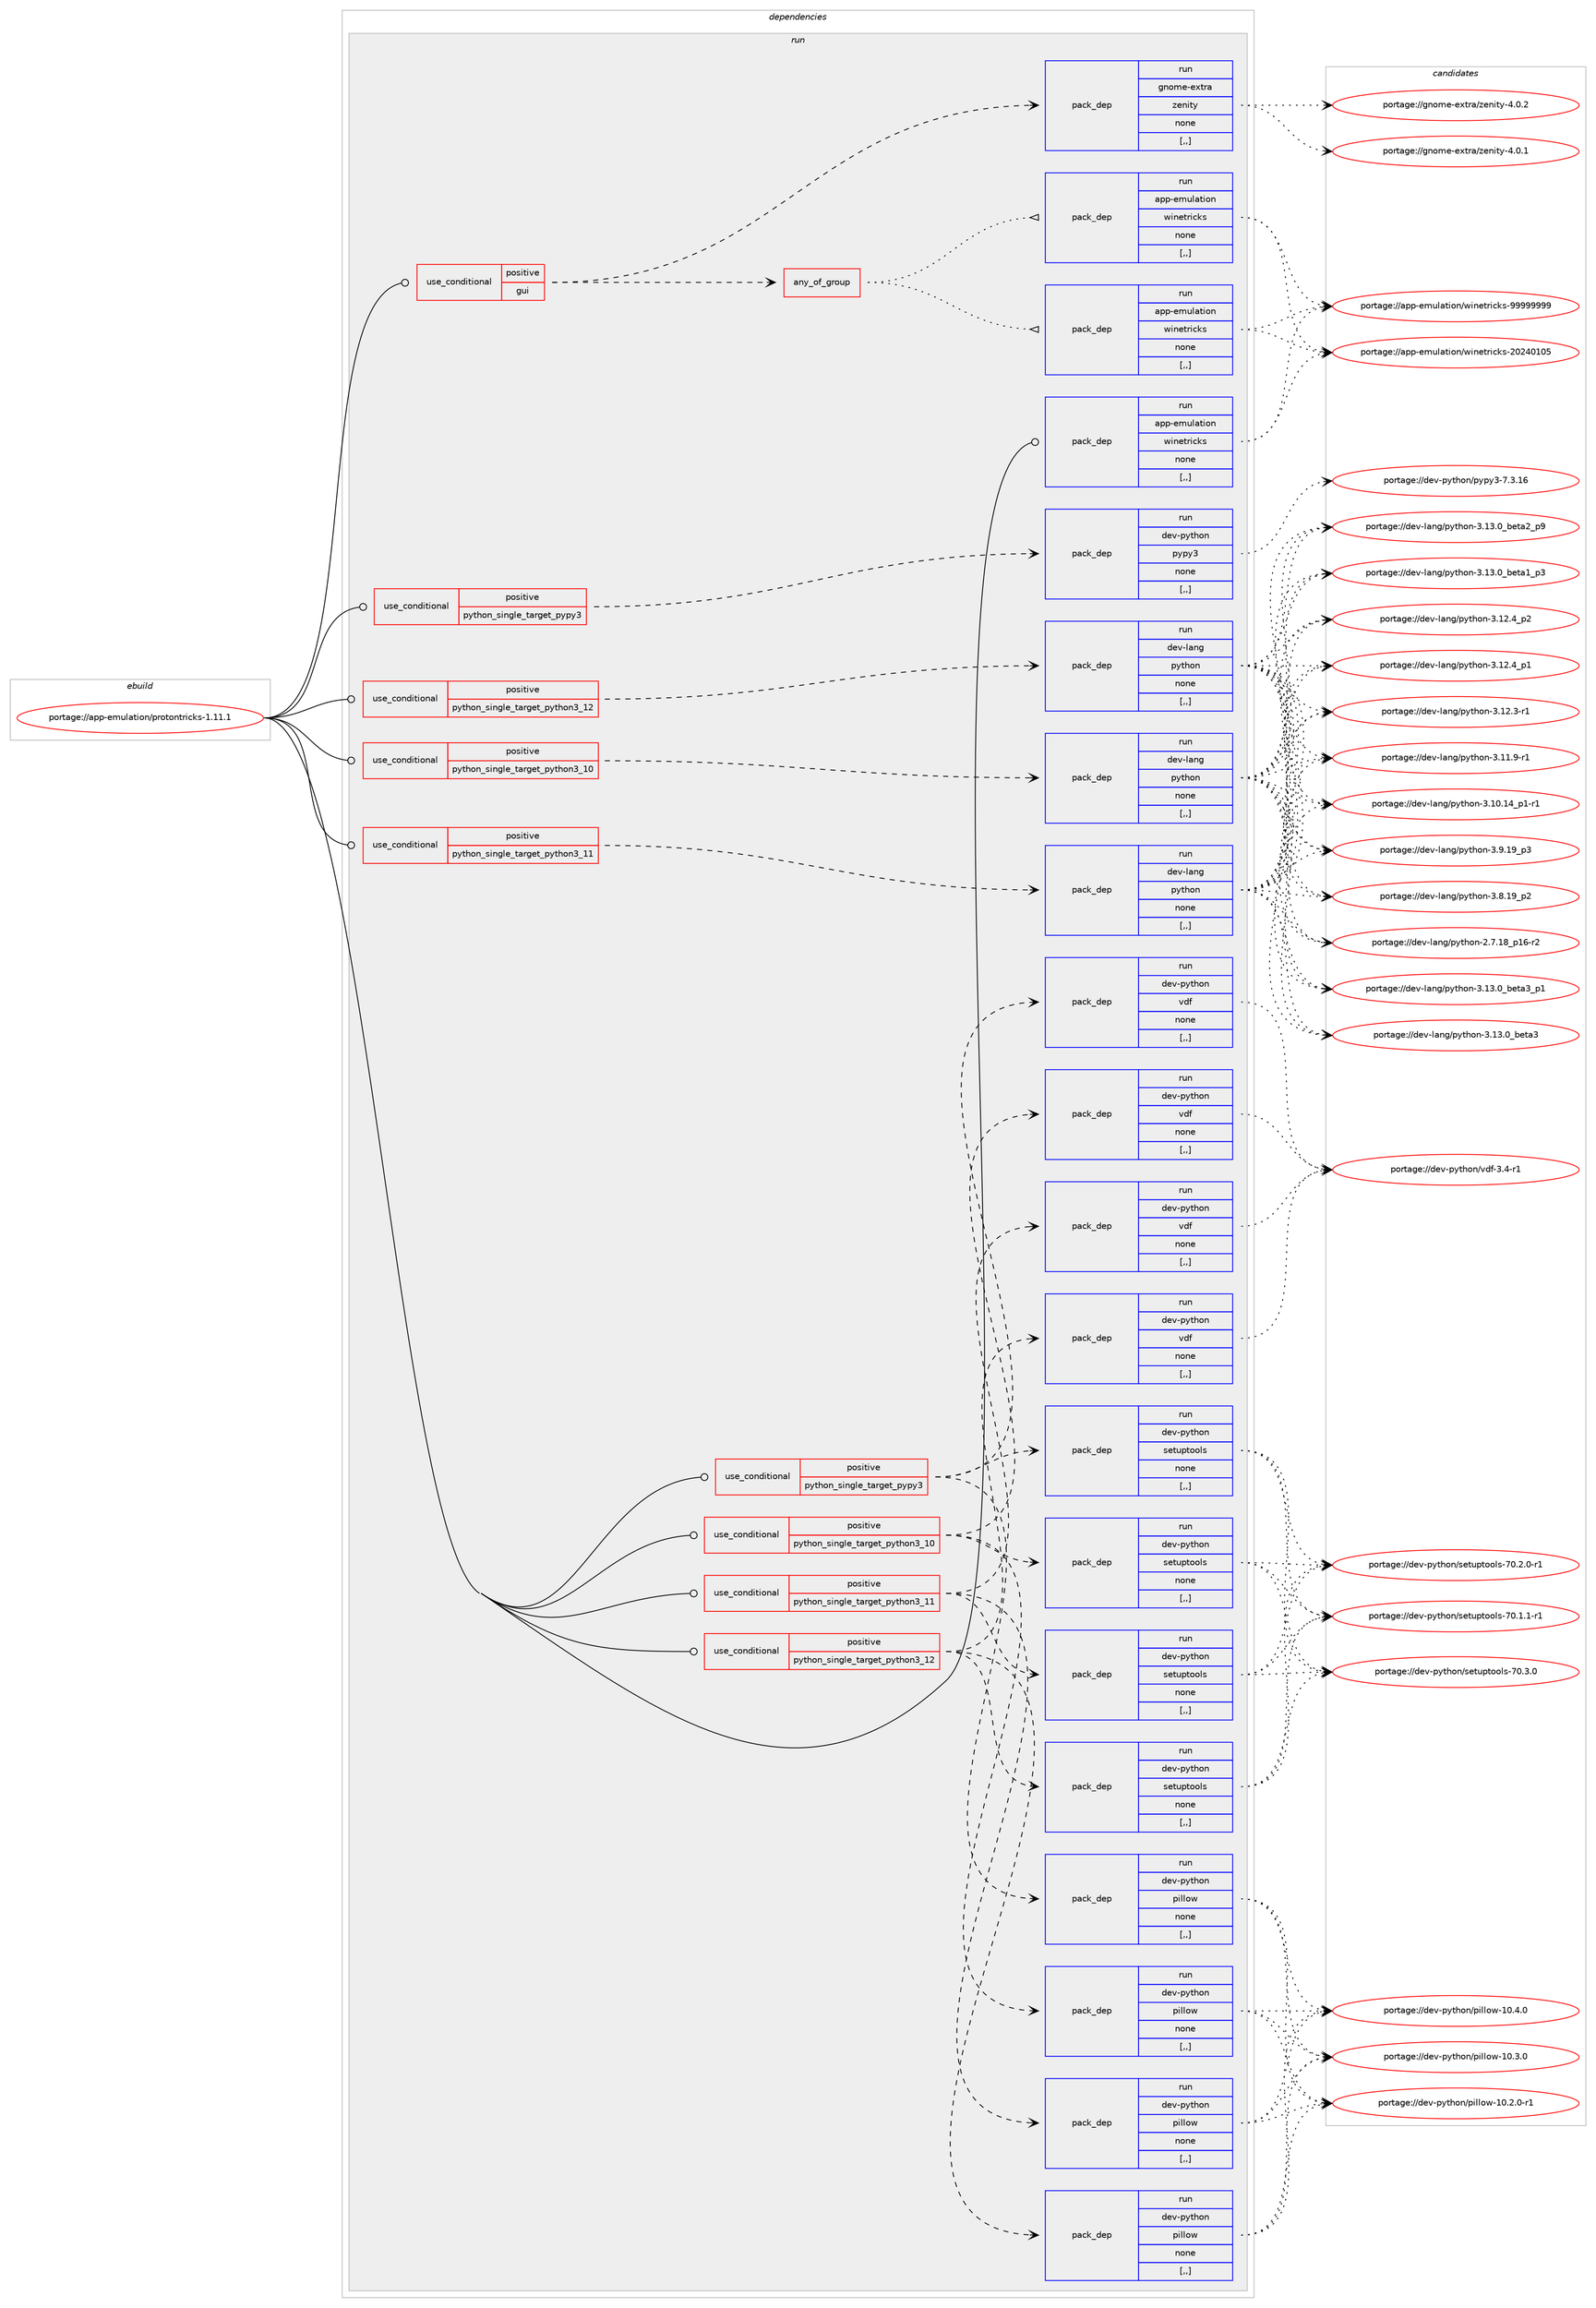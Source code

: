 digraph prolog {

# *************
# Graph options
# *************

newrank=true;
concentrate=true;
compound=true;
graph [rankdir=LR,fontname=Helvetica,fontsize=10,ranksep=1.5];#, ranksep=2.5, nodesep=0.2];
edge  [arrowhead=vee];
node  [fontname=Helvetica,fontsize=10];

# **********
# The ebuild
# **********

subgraph cluster_leftcol {
color=gray;
label=<<i>ebuild</i>>;
id [label="portage://app-emulation/protontricks-1.11.1", color=red, width=4, href="../app-emulation/protontricks-1.11.1.svg"];
}

# ****************
# The dependencies
# ****************

subgraph cluster_midcol {
color=gray;
label=<<i>dependencies</i>>;
subgraph cluster_compile {
fillcolor="#eeeeee";
style=filled;
label=<<i>compile</i>>;
}
subgraph cluster_compileandrun {
fillcolor="#eeeeee";
style=filled;
label=<<i>compile and run</i>>;
}
subgraph cluster_run {
fillcolor="#eeeeee";
style=filled;
label=<<i>run</i>>;
subgraph cond7117 {
dependency26711 [label=<<TABLE BORDER="0" CELLBORDER="1" CELLSPACING="0" CELLPADDING="4"><TR><TD ROWSPAN="3" CELLPADDING="10">use_conditional</TD></TR><TR><TD>positive</TD></TR><TR><TD>gui</TD></TR></TABLE>>, shape=none, color=red];
subgraph pack19392 {
dependency26712 [label=<<TABLE BORDER="0" CELLBORDER="1" CELLSPACING="0" CELLPADDING="4" WIDTH="220"><TR><TD ROWSPAN="6" CELLPADDING="30">pack_dep</TD></TR><TR><TD WIDTH="110">run</TD></TR><TR><TD>gnome-extra</TD></TR><TR><TD>zenity</TD></TR><TR><TD>none</TD></TR><TR><TD>[,,]</TD></TR></TABLE>>, shape=none, color=blue];
}
dependency26711:e -> dependency26712:w [weight=20,style="dashed",arrowhead="vee"];
subgraph any143 {
dependency26713 [label=<<TABLE BORDER="0" CELLBORDER="1" CELLSPACING="0" CELLPADDING="4"><TR><TD CELLPADDING="10">any_of_group</TD></TR></TABLE>>, shape=none, color=red];subgraph pack19393 {
dependency26714 [label=<<TABLE BORDER="0" CELLBORDER="1" CELLSPACING="0" CELLPADDING="4" WIDTH="220"><TR><TD ROWSPAN="6" CELLPADDING="30">pack_dep</TD></TR><TR><TD WIDTH="110">run</TD></TR><TR><TD>app-emulation</TD></TR><TR><TD>winetricks</TD></TR><TR><TD>none</TD></TR><TR><TD>[,,]</TD></TR></TABLE>>, shape=none, color=blue];
}
dependency26713:e -> dependency26714:w [weight=20,style="dotted",arrowhead="oinv"];
subgraph pack19394 {
dependency26715 [label=<<TABLE BORDER="0" CELLBORDER="1" CELLSPACING="0" CELLPADDING="4" WIDTH="220"><TR><TD ROWSPAN="6" CELLPADDING="30">pack_dep</TD></TR><TR><TD WIDTH="110">run</TD></TR><TR><TD>app-emulation</TD></TR><TR><TD>winetricks</TD></TR><TR><TD>none</TD></TR><TR><TD>[,,]</TD></TR></TABLE>>, shape=none, color=blue];
}
dependency26713:e -> dependency26715:w [weight=20,style="dotted",arrowhead="oinv"];
}
dependency26711:e -> dependency26713:w [weight=20,style="dashed",arrowhead="vee"];
}
id:e -> dependency26711:w [weight=20,style="solid",arrowhead="odot"];
subgraph cond7118 {
dependency26716 [label=<<TABLE BORDER="0" CELLBORDER="1" CELLSPACING="0" CELLPADDING="4"><TR><TD ROWSPAN="3" CELLPADDING="10">use_conditional</TD></TR><TR><TD>positive</TD></TR><TR><TD>python_single_target_pypy3</TD></TR></TABLE>>, shape=none, color=red];
subgraph pack19395 {
dependency26717 [label=<<TABLE BORDER="0" CELLBORDER="1" CELLSPACING="0" CELLPADDING="4" WIDTH="220"><TR><TD ROWSPAN="6" CELLPADDING="30">pack_dep</TD></TR><TR><TD WIDTH="110">run</TD></TR><TR><TD>dev-python</TD></TR><TR><TD>pillow</TD></TR><TR><TD>none</TD></TR><TR><TD>[,,]</TD></TR></TABLE>>, shape=none, color=blue];
}
dependency26716:e -> dependency26717:w [weight=20,style="dashed",arrowhead="vee"];
subgraph pack19396 {
dependency26718 [label=<<TABLE BORDER="0" CELLBORDER="1" CELLSPACING="0" CELLPADDING="4" WIDTH="220"><TR><TD ROWSPAN="6" CELLPADDING="30">pack_dep</TD></TR><TR><TD WIDTH="110">run</TD></TR><TR><TD>dev-python</TD></TR><TR><TD>setuptools</TD></TR><TR><TD>none</TD></TR><TR><TD>[,,]</TD></TR></TABLE>>, shape=none, color=blue];
}
dependency26716:e -> dependency26718:w [weight=20,style="dashed",arrowhead="vee"];
subgraph pack19397 {
dependency26719 [label=<<TABLE BORDER="0" CELLBORDER="1" CELLSPACING="0" CELLPADDING="4" WIDTH="220"><TR><TD ROWSPAN="6" CELLPADDING="30">pack_dep</TD></TR><TR><TD WIDTH="110">run</TD></TR><TR><TD>dev-python</TD></TR><TR><TD>vdf</TD></TR><TR><TD>none</TD></TR><TR><TD>[,,]</TD></TR></TABLE>>, shape=none, color=blue];
}
dependency26716:e -> dependency26719:w [weight=20,style="dashed",arrowhead="vee"];
}
id:e -> dependency26716:w [weight=20,style="solid",arrowhead="odot"];
subgraph cond7119 {
dependency26720 [label=<<TABLE BORDER="0" CELLBORDER="1" CELLSPACING="0" CELLPADDING="4"><TR><TD ROWSPAN="3" CELLPADDING="10">use_conditional</TD></TR><TR><TD>positive</TD></TR><TR><TD>python_single_target_pypy3</TD></TR></TABLE>>, shape=none, color=red];
subgraph pack19398 {
dependency26721 [label=<<TABLE BORDER="0" CELLBORDER="1" CELLSPACING="0" CELLPADDING="4" WIDTH="220"><TR><TD ROWSPAN="6" CELLPADDING="30">pack_dep</TD></TR><TR><TD WIDTH="110">run</TD></TR><TR><TD>dev-python</TD></TR><TR><TD>pypy3</TD></TR><TR><TD>none</TD></TR><TR><TD>[,,]</TD></TR></TABLE>>, shape=none, color=blue];
}
dependency26720:e -> dependency26721:w [weight=20,style="dashed",arrowhead="vee"];
}
id:e -> dependency26720:w [weight=20,style="solid",arrowhead="odot"];
subgraph cond7120 {
dependency26722 [label=<<TABLE BORDER="0" CELLBORDER="1" CELLSPACING="0" CELLPADDING="4"><TR><TD ROWSPAN="3" CELLPADDING="10">use_conditional</TD></TR><TR><TD>positive</TD></TR><TR><TD>python_single_target_python3_10</TD></TR></TABLE>>, shape=none, color=red];
subgraph pack19399 {
dependency26723 [label=<<TABLE BORDER="0" CELLBORDER="1" CELLSPACING="0" CELLPADDING="4" WIDTH="220"><TR><TD ROWSPAN="6" CELLPADDING="30">pack_dep</TD></TR><TR><TD WIDTH="110">run</TD></TR><TR><TD>dev-lang</TD></TR><TR><TD>python</TD></TR><TR><TD>none</TD></TR><TR><TD>[,,]</TD></TR></TABLE>>, shape=none, color=blue];
}
dependency26722:e -> dependency26723:w [weight=20,style="dashed",arrowhead="vee"];
}
id:e -> dependency26722:w [weight=20,style="solid",arrowhead="odot"];
subgraph cond7121 {
dependency26724 [label=<<TABLE BORDER="0" CELLBORDER="1" CELLSPACING="0" CELLPADDING="4"><TR><TD ROWSPAN="3" CELLPADDING="10">use_conditional</TD></TR><TR><TD>positive</TD></TR><TR><TD>python_single_target_python3_10</TD></TR></TABLE>>, shape=none, color=red];
subgraph pack19400 {
dependency26725 [label=<<TABLE BORDER="0" CELLBORDER="1" CELLSPACING="0" CELLPADDING="4" WIDTH="220"><TR><TD ROWSPAN="6" CELLPADDING="30">pack_dep</TD></TR><TR><TD WIDTH="110">run</TD></TR><TR><TD>dev-python</TD></TR><TR><TD>pillow</TD></TR><TR><TD>none</TD></TR><TR><TD>[,,]</TD></TR></TABLE>>, shape=none, color=blue];
}
dependency26724:e -> dependency26725:w [weight=20,style="dashed",arrowhead="vee"];
subgraph pack19401 {
dependency26726 [label=<<TABLE BORDER="0" CELLBORDER="1" CELLSPACING="0" CELLPADDING="4" WIDTH="220"><TR><TD ROWSPAN="6" CELLPADDING="30">pack_dep</TD></TR><TR><TD WIDTH="110">run</TD></TR><TR><TD>dev-python</TD></TR><TR><TD>setuptools</TD></TR><TR><TD>none</TD></TR><TR><TD>[,,]</TD></TR></TABLE>>, shape=none, color=blue];
}
dependency26724:e -> dependency26726:w [weight=20,style="dashed",arrowhead="vee"];
subgraph pack19402 {
dependency26727 [label=<<TABLE BORDER="0" CELLBORDER="1" CELLSPACING="0" CELLPADDING="4" WIDTH="220"><TR><TD ROWSPAN="6" CELLPADDING="30">pack_dep</TD></TR><TR><TD WIDTH="110">run</TD></TR><TR><TD>dev-python</TD></TR><TR><TD>vdf</TD></TR><TR><TD>none</TD></TR><TR><TD>[,,]</TD></TR></TABLE>>, shape=none, color=blue];
}
dependency26724:e -> dependency26727:w [weight=20,style="dashed",arrowhead="vee"];
}
id:e -> dependency26724:w [weight=20,style="solid",arrowhead="odot"];
subgraph cond7122 {
dependency26728 [label=<<TABLE BORDER="0" CELLBORDER="1" CELLSPACING="0" CELLPADDING="4"><TR><TD ROWSPAN="3" CELLPADDING="10">use_conditional</TD></TR><TR><TD>positive</TD></TR><TR><TD>python_single_target_python3_11</TD></TR></TABLE>>, shape=none, color=red];
subgraph pack19403 {
dependency26729 [label=<<TABLE BORDER="0" CELLBORDER="1" CELLSPACING="0" CELLPADDING="4" WIDTH="220"><TR><TD ROWSPAN="6" CELLPADDING="30">pack_dep</TD></TR><TR><TD WIDTH="110">run</TD></TR><TR><TD>dev-lang</TD></TR><TR><TD>python</TD></TR><TR><TD>none</TD></TR><TR><TD>[,,]</TD></TR></TABLE>>, shape=none, color=blue];
}
dependency26728:e -> dependency26729:w [weight=20,style="dashed",arrowhead="vee"];
}
id:e -> dependency26728:w [weight=20,style="solid",arrowhead="odot"];
subgraph cond7123 {
dependency26730 [label=<<TABLE BORDER="0" CELLBORDER="1" CELLSPACING="0" CELLPADDING="4"><TR><TD ROWSPAN="3" CELLPADDING="10">use_conditional</TD></TR><TR><TD>positive</TD></TR><TR><TD>python_single_target_python3_11</TD></TR></TABLE>>, shape=none, color=red];
subgraph pack19404 {
dependency26731 [label=<<TABLE BORDER="0" CELLBORDER="1" CELLSPACING="0" CELLPADDING="4" WIDTH="220"><TR><TD ROWSPAN="6" CELLPADDING="30">pack_dep</TD></TR><TR><TD WIDTH="110">run</TD></TR><TR><TD>dev-python</TD></TR><TR><TD>pillow</TD></TR><TR><TD>none</TD></TR><TR><TD>[,,]</TD></TR></TABLE>>, shape=none, color=blue];
}
dependency26730:e -> dependency26731:w [weight=20,style="dashed",arrowhead="vee"];
subgraph pack19405 {
dependency26732 [label=<<TABLE BORDER="0" CELLBORDER="1" CELLSPACING="0" CELLPADDING="4" WIDTH="220"><TR><TD ROWSPAN="6" CELLPADDING="30">pack_dep</TD></TR><TR><TD WIDTH="110">run</TD></TR><TR><TD>dev-python</TD></TR><TR><TD>setuptools</TD></TR><TR><TD>none</TD></TR><TR><TD>[,,]</TD></TR></TABLE>>, shape=none, color=blue];
}
dependency26730:e -> dependency26732:w [weight=20,style="dashed",arrowhead="vee"];
subgraph pack19406 {
dependency26733 [label=<<TABLE BORDER="0" CELLBORDER="1" CELLSPACING="0" CELLPADDING="4" WIDTH="220"><TR><TD ROWSPAN="6" CELLPADDING="30">pack_dep</TD></TR><TR><TD WIDTH="110">run</TD></TR><TR><TD>dev-python</TD></TR><TR><TD>vdf</TD></TR><TR><TD>none</TD></TR><TR><TD>[,,]</TD></TR></TABLE>>, shape=none, color=blue];
}
dependency26730:e -> dependency26733:w [weight=20,style="dashed",arrowhead="vee"];
}
id:e -> dependency26730:w [weight=20,style="solid",arrowhead="odot"];
subgraph cond7124 {
dependency26734 [label=<<TABLE BORDER="0" CELLBORDER="1" CELLSPACING="0" CELLPADDING="4"><TR><TD ROWSPAN="3" CELLPADDING="10">use_conditional</TD></TR><TR><TD>positive</TD></TR><TR><TD>python_single_target_python3_12</TD></TR></TABLE>>, shape=none, color=red];
subgraph pack19407 {
dependency26735 [label=<<TABLE BORDER="0" CELLBORDER="1" CELLSPACING="0" CELLPADDING="4" WIDTH="220"><TR><TD ROWSPAN="6" CELLPADDING="30">pack_dep</TD></TR><TR><TD WIDTH="110">run</TD></TR><TR><TD>dev-lang</TD></TR><TR><TD>python</TD></TR><TR><TD>none</TD></TR><TR><TD>[,,]</TD></TR></TABLE>>, shape=none, color=blue];
}
dependency26734:e -> dependency26735:w [weight=20,style="dashed",arrowhead="vee"];
}
id:e -> dependency26734:w [weight=20,style="solid",arrowhead="odot"];
subgraph cond7125 {
dependency26736 [label=<<TABLE BORDER="0" CELLBORDER="1" CELLSPACING="0" CELLPADDING="4"><TR><TD ROWSPAN="3" CELLPADDING="10">use_conditional</TD></TR><TR><TD>positive</TD></TR><TR><TD>python_single_target_python3_12</TD></TR></TABLE>>, shape=none, color=red];
subgraph pack19408 {
dependency26737 [label=<<TABLE BORDER="0" CELLBORDER="1" CELLSPACING="0" CELLPADDING="4" WIDTH="220"><TR><TD ROWSPAN="6" CELLPADDING="30">pack_dep</TD></TR><TR><TD WIDTH="110">run</TD></TR><TR><TD>dev-python</TD></TR><TR><TD>pillow</TD></TR><TR><TD>none</TD></TR><TR><TD>[,,]</TD></TR></TABLE>>, shape=none, color=blue];
}
dependency26736:e -> dependency26737:w [weight=20,style="dashed",arrowhead="vee"];
subgraph pack19409 {
dependency26738 [label=<<TABLE BORDER="0" CELLBORDER="1" CELLSPACING="0" CELLPADDING="4" WIDTH="220"><TR><TD ROWSPAN="6" CELLPADDING="30">pack_dep</TD></TR><TR><TD WIDTH="110">run</TD></TR><TR><TD>dev-python</TD></TR><TR><TD>setuptools</TD></TR><TR><TD>none</TD></TR><TR><TD>[,,]</TD></TR></TABLE>>, shape=none, color=blue];
}
dependency26736:e -> dependency26738:w [weight=20,style="dashed",arrowhead="vee"];
subgraph pack19410 {
dependency26739 [label=<<TABLE BORDER="0" CELLBORDER="1" CELLSPACING="0" CELLPADDING="4" WIDTH="220"><TR><TD ROWSPAN="6" CELLPADDING="30">pack_dep</TD></TR><TR><TD WIDTH="110">run</TD></TR><TR><TD>dev-python</TD></TR><TR><TD>vdf</TD></TR><TR><TD>none</TD></TR><TR><TD>[,,]</TD></TR></TABLE>>, shape=none, color=blue];
}
dependency26736:e -> dependency26739:w [weight=20,style="dashed",arrowhead="vee"];
}
id:e -> dependency26736:w [weight=20,style="solid",arrowhead="odot"];
subgraph pack19411 {
dependency26740 [label=<<TABLE BORDER="0" CELLBORDER="1" CELLSPACING="0" CELLPADDING="4" WIDTH="220"><TR><TD ROWSPAN="6" CELLPADDING="30">pack_dep</TD></TR><TR><TD WIDTH="110">run</TD></TR><TR><TD>app-emulation</TD></TR><TR><TD>winetricks</TD></TR><TR><TD>none</TD></TR><TR><TD>[,,]</TD></TR></TABLE>>, shape=none, color=blue];
}
id:e -> dependency26740:w [weight=20,style="solid",arrowhead="odot"];
}
}

# **************
# The candidates
# **************

subgraph cluster_choices {
rank=same;
color=gray;
label=<<i>candidates</i>>;

subgraph choice19392 {
color=black;
nodesep=1;
choice103110111109101451011201161149747122101110105116121455246484650 [label="portage://gnome-extra/zenity-4.0.2", color=red, width=4,href="../gnome-extra/zenity-4.0.2.svg"];
choice103110111109101451011201161149747122101110105116121455246484649 [label="portage://gnome-extra/zenity-4.0.1", color=red, width=4,href="../gnome-extra/zenity-4.0.1.svg"];
dependency26712:e -> choice103110111109101451011201161149747122101110105116121455246484650:w [style=dotted,weight="100"];
dependency26712:e -> choice103110111109101451011201161149747122101110105116121455246484649:w [style=dotted,weight="100"];
}
subgraph choice19393 {
color=black;
nodesep=1;
choice9711211245101109117108971161051111104711910511010111611410599107115455757575757575757 [label="portage://app-emulation/winetricks-99999999", color=red, width=4,href="../app-emulation/winetricks-99999999.svg"];
choice9711211245101109117108971161051111104711910511010111611410599107115455048505248494853 [label="portage://app-emulation/winetricks-20240105", color=red, width=4,href="../app-emulation/winetricks-20240105.svg"];
dependency26714:e -> choice9711211245101109117108971161051111104711910511010111611410599107115455757575757575757:w [style=dotted,weight="100"];
dependency26714:e -> choice9711211245101109117108971161051111104711910511010111611410599107115455048505248494853:w [style=dotted,weight="100"];
}
subgraph choice19394 {
color=black;
nodesep=1;
choice9711211245101109117108971161051111104711910511010111611410599107115455757575757575757 [label="portage://app-emulation/winetricks-99999999", color=red, width=4,href="../app-emulation/winetricks-99999999.svg"];
choice9711211245101109117108971161051111104711910511010111611410599107115455048505248494853 [label="portage://app-emulation/winetricks-20240105", color=red, width=4,href="../app-emulation/winetricks-20240105.svg"];
dependency26715:e -> choice9711211245101109117108971161051111104711910511010111611410599107115455757575757575757:w [style=dotted,weight="100"];
dependency26715:e -> choice9711211245101109117108971161051111104711910511010111611410599107115455048505248494853:w [style=dotted,weight="100"];
}
subgraph choice19395 {
color=black;
nodesep=1;
choice100101118451121211161041111104711210510810811111945494846524648 [label="portage://dev-python/pillow-10.4.0", color=red, width=4,href="../dev-python/pillow-10.4.0.svg"];
choice100101118451121211161041111104711210510810811111945494846514648 [label="portage://dev-python/pillow-10.3.0", color=red, width=4,href="../dev-python/pillow-10.3.0.svg"];
choice1001011184511212111610411111047112105108108111119454948465046484511449 [label="portage://dev-python/pillow-10.2.0-r1", color=red, width=4,href="../dev-python/pillow-10.2.0-r1.svg"];
dependency26717:e -> choice100101118451121211161041111104711210510810811111945494846524648:w [style=dotted,weight="100"];
dependency26717:e -> choice100101118451121211161041111104711210510810811111945494846514648:w [style=dotted,weight="100"];
dependency26717:e -> choice1001011184511212111610411111047112105108108111119454948465046484511449:w [style=dotted,weight="100"];
}
subgraph choice19396 {
color=black;
nodesep=1;
choice100101118451121211161041111104711510111611711211611111110811545554846514648 [label="portage://dev-python/setuptools-70.3.0", color=red, width=4,href="../dev-python/setuptools-70.3.0.svg"];
choice1001011184511212111610411111047115101116117112116111111108115455548465046484511449 [label="portage://dev-python/setuptools-70.2.0-r1", color=red, width=4,href="../dev-python/setuptools-70.2.0-r1.svg"];
choice1001011184511212111610411111047115101116117112116111111108115455548464946494511449 [label="portage://dev-python/setuptools-70.1.1-r1", color=red, width=4,href="../dev-python/setuptools-70.1.1-r1.svg"];
dependency26718:e -> choice100101118451121211161041111104711510111611711211611111110811545554846514648:w [style=dotted,weight="100"];
dependency26718:e -> choice1001011184511212111610411111047115101116117112116111111108115455548465046484511449:w [style=dotted,weight="100"];
dependency26718:e -> choice1001011184511212111610411111047115101116117112116111111108115455548464946494511449:w [style=dotted,weight="100"];
}
subgraph choice19397 {
color=black;
nodesep=1;
choice1001011184511212111610411111047118100102455146524511449 [label="portage://dev-python/vdf-3.4-r1", color=red, width=4,href="../dev-python/vdf-3.4-r1.svg"];
dependency26719:e -> choice1001011184511212111610411111047118100102455146524511449:w [style=dotted,weight="100"];
}
subgraph choice19398 {
color=black;
nodesep=1;
choice10010111845112121116104111110471121211121215145554651464954 [label="portage://dev-python/pypy3-7.3.16", color=red, width=4,href="../dev-python/pypy3-7.3.16.svg"];
dependency26721:e -> choice10010111845112121116104111110471121211121215145554651464954:w [style=dotted,weight="100"];
}
subgraph choice19399 {
color=black;
nodesep=1;
choice10010111845108971101034711212111610411111045514649514648959810111697519511249 [label="portage://dev-lang/python-3.13.0_beta3_p1", color=red, width=4,href="../dev-lang/python-3.13.0_beta3_p1.svg"];
choice1001011184510897110103471121211161041111104551464951464895981011169751 [label="portage://dev-lang/python-3.13.0_beta3", color=red, width=4,href="../dev-lang/python-3.13.0_beta3.svg"];
choice10010111845108971101034711212111610411111045514649514648959810111697509511257 [label="portage://dev-lang/python-3.13.0_beta2_p9", color=red, width=4,href="../dev-lang/python-3.13.0_beta2_p9.svg"];
choice10010111845108971101034711212111610411111045514649514648959810111697499511251 [label="portage://dev-lang/python-3.13.0_beta1_p3", color=red, width=4,href="../dev-lang/python-3.13.0_beta1_p3.svg"];
choice100101118451089711010347112121116104111110455146495046529511250 [label="portage://dev-lang/python-3.12.4_p2", color=red, width=4,href="../dev-lang/python-3.12.4_p2.svg"];
choice100101118451089711010347112121116104111110455146495046529511249 [label="portage://dev-lang/python-3.12.4_p1", color=red, width=4,href="../dev-lang/python-3.12.4_p1.svg"];
choice100101118451089711010347112121116104111110455146495046514511449 [label="portage://dev-lang/python-3.12.3-r1", color=red, width=4,href="../dev-lang/python-3.12.3-r1.svg"];
choice100101118451089711010347112121116104111110455146494946574511449 [label="portage://dev-lang/python-3.11.9-r1", color=red, width=4,href="../dev-lang/python-3.11.9-r1.svg"];
choice100101118451089711010347112121116104111110455146494846495295112494511449 [label="portage://dev-lang/python-3.10.14_p1-r1", color=red, width=4,href="../dev-lang/python-3.10.14_p1-r1.svg"];
choice100101118451089711010347112121116104111110455146574649579511251 [label="portage://dev-lang/python-3.9.19_p3", color=red, width=4,href="../dev-lang/python-3.9.19_p3.svg"];
choice100101118451089711010347112121116104111110455146564649579511250 [label="portage://dev-lang/python-3.8.19_p2", color=red, width=4,href="../dev-lang/python-3.8.19_p2.svg"];
choice100101118451089711010347112121116104111110455046554649569511249544511450 [label="portage://dev-lang/python-2.7.18_p16-r2", color=red, width=4,href="../dev-lang/python-2.7.18_p16-r2.svg"];
dependency26723:e -> choice10010111845108971101034711212111610411111045514649514648959810111697519511249:w [style=dotted,weight="100"];
dependency26723:e -> choice1001011184510897110103471121211161041111104551464951464895981011169751:w [style=dotted,weight="100"];
dependency26723:e -> choice10010111845108971101034711212111610411111045514649514648959810111697509511257:w [style=dotted,weight="100"];
dependency26723:e -> choice10010111845108971101034711212111610411111045514649514648959810111697499511251:w [style=dotted,weight="100"];
dependency26723:e -> choice100101118451089711010347112121116104111110455146495046529511250:w [style=dotted,weight="100"];
dependency26723:e -> choice100101118451089711010347112121116104111110455146495046529511249:w [style=dotted,weight="100"];
dependency26723:e -> choice100101118451089711010347112121116104111110455146495046514511449:w [style=dotted,weight="100"];
dependency26723:e -> choice100101118451089711010347112121116104111110455146494946574511449:w [style=dotted,weight="100"];
dependency26723:e -> choice100101118451089711010347112121116104111110455146494846495295112494511449:w [style=dotted,weight="100"];
dependency26723:e -> choice100101118451089711010347112121116104111110455146574649579511251:w [style=dotted,weight="100"];
dependency26723:e -> choice100101118451089711010347112121116104111110455146564649579511250:w [style=dotted,weight="100"];
dependency26723:e -> choice100101118451089711010347112121116104111110455046554649569511249544511450:w [style=dotted,weight="100"];
}
subgraph choice19400 {
color=black;
nodesep=1;
choice100101118451121211161041111104711210510810811111945494846524648 [label="portage://dev-python/pillow-10.4.0", color=red, width=4,href="../dev-python/pillow-10.4.0.svg"];
choice100101118451121211161041111104711210510810811111945494846514648 [label="portage://dev-python/pillow-10.3.0", color=red, width=4,href="../dev-python/pillow-10.3.0.svg"];
choice1001011184511212111610411111047112105108108111119454948465046484511449 [label="portage://dev-python/pillow-10.2.0-r1", color=red, width=4,href="../dev-python/pillow-10.2.0-r1.svg"];
dependency26725:e -> choice100101118451121211161041111104711210510810811111945494846524648:w [style=dotted,weight="100"];
dependency26725:e -> choice100101118451121211161041111104711210510810811111945494846514648:w [style=dotted,weight="100"];
dependency26725:e -> choice1001011184511212111610411111047112105108108111119454948465046484511449:w [style=dotted,weight="100"];
}
subgraph choice19401 {
color=black;
nodesep=1;
choice100101118451121211161041111104711510111611711211611111110811545554846514648 [label="portage://dev-python/setuptools-70.3.0", color=red, width=4,href="../dev-python/setuptools-70.3.0.svg"];
choice1001011184511212111610411111047115101116117112116111111108115455548465046484511449 [label="portage://dev-python/setuptools-70.2.0-r1", color=red, width=4,href="../dev-python/setuptools-70.2.0-r1.svg"];
choice1001011184511212111610411111047115101116117112116111111108115455548464946494511449 [label="portage://dev-python/setuptools-70.1.1-r1", color=red, width=4,href="../dev-python/setuptools-70.1.1-r1.svg"];
dependency26726:e -> choice100101118451121211161041111104711510111611711211611111110811545554846514648:w [style=dotted,weight="100"];
dependency26726:e -> choice1001011184511212111610411111047115101116117112116111111108115455548465046484511449:w [style=dotted,weight="100"];
dependency26726:e -> choice1001011184511212111610411111047115101116117112116111111108115455548464946494511449:w [style=dotted,weight="100"];
}
subgraph choice19402 {
color=black;
nodesep=1;
choice1001011184511212111610411111047118100102455146524511449 [label="portage://dev-python/vdf-3.4-r1", color=red, width=4,href="../dev-python/vdf-3.4-r1.svg"];
dependency26727:e -> choice1001011184511212111610411111047118100102455146524511449:w [style=dotted,weight="100"];
}
subgraph choice19403 {
color=black;
nodesep=1;
choice10010111845108971101034711212111610411111045514649514648959810111697519511249 [label="portage://dev-lang/python-3.13.0_beta3_p1", color=red, width=4,href="../dev-lang/python-3.13.0_beta3_p1.svg"];
choice1001011184510897110103471121211161041111104551464951464895981011169751 [label="portage://dev-lang/python-3.13.0_beta3", color=red, width=4,href="../dev-lang/python-3.13.0_beta3.svg"];
choice10010111845108971101034711212111610411111045514649514648959810111697509511257 [label="portage://dev-lang/python-3.13.0_beta2_p9", color=red, width=4,href="../dev-lang/python-3.13.0_beta2_p9.svg"];
choice10010111845108971101034711212111610411111045514649514648959810111697499511251 [label="portage://dev-lang/python-3.13.0_beta1_p3", color=red, width=4,href="../dev-lang/python-3.13.0_beta1_p3.svg"];
choice100101118451089711010347112121116104111110455146495046529511250 [label="portage://dev-lang/python-3.12.4_p2", color=red, width=4,href="../dev-lang/python-3.12.4_p2.svg"];
choice100101118451089711010347112121116104111110455146495046529511249 [label="portage://dev-lang/python-3.12.4_p1", color=red, width=4,href="../dev-lang/python-3.12.4_p1.svg"];
choice100101118451089711010347112121116104111110455146495046514511449 [label="portage://dev-lang/python-3.12.3-r1", color=red, width=4,href="../dev-lang/python-3.12.3-r1.svg"];
choice100101118451089711010347112121116104111110455146494946574511449 [label="portage://dev-lang/python-3.11.9-r1", color=red, width=4,href="../dev-lang/python-3.11.9-r1.svg"];
choice100101118451089711010347112121116104111110455146494846495295112494511449 [label="portage://dev-lang/python-3.10.14_p1-r1", color=red, width=4,href="../dev-lang/python-3.10.14_p1-r1.svg"];
choice100101118451089711010347112121116104111110455146574649579511251 [label="portage://dev-lang/python-3.9.19_p3", color=red, width=4,href="../dev-lang/python-3.9.19_p3.svg"];
choice100101118451089711010347112121116104111110455146564649579511250 [label="portage://dev-lang/python-3.8.19_p2", color=red, width=4,href="../dev-lang/python-3.8.19_p2.svg"];
choice100101118451089711010347112121116104111110455046554649569511249544511450 [label="portage://dev-lang/python-2.7.18_p16-r2", color=red, width=4,href="../dev-lang/python-2.7.18_p16-r2.svg"];
dependency26729:e -> choice10010111845108971101034711212111610411111045514649514648959810111697519511249:w [style=dotted,weight="100"];
dependency26729:e -> choice1001011184510897110103471121211161041111104551464951464895981011169751:w [style=dotted,weight="100"];
dependency26729:e -> choice10010111845108971101034711212111610411111045514649514648959810111697509511257:w [style=dotted,weight="100"];
dependency26729:e -> choice10010111845108971101034711212111610411111045514649514648959810111697499511251:w [style=dotted,weight="100"];
dependency26729:e -> choice100101118451089711010347112121116104111110455146495046529511250:w [style=dotted,weight="100"];
dependency26729:e -> choice100101118451089711010347112121116104111110455146495046529511249:w [style=dotted,weight="100"];
dependency26729:e -> choice100101118451089711010347112121116104111110455146495046514511449:w [style=dotted,weight="100"];
dependency26729:e -> choice100101118451089711010347112121116104111110455146494946574511449:w [style=dotted,weight="100"];
dependency26729:e -> choice100101118451089711010347112121116104111110455146494846495295112494511449:w [style=dotted,weight="100"];
dependency26729:e -> choice100101118451089711010347112121116104111110455146574649579511251:w [style=dotted,weight="100"];
dependency26729:e -> choice100101118451089711010347112121116104111110455146564649579511250:w [style=dotted,weight="100"];
dependency26729:e -> choice100101118451089711010347112121116104111110455046554649569511249544511450:w [style=dotted,weight="100"];
}
subgraph choice19404 {
color=black;
nodesep=1;
choice100101118451121211161041111104711210510810811111945494846524648 [label="portage://dev-python/pillow-10.4.0", color=red, width=4,href="../dev-python/pillow-10.4.0.svg"];
choice100101118451121211161041111104711210510810811111945494846514648 [label="portage://dev-python/pillow-10.3.0", color=red, width=4,href="../dev-python/pillow-10.3.0.svg"];
choice1001011184511212111610411111047112105108108111119454948465046484511449 [label="portage://dev-python/pillow-10.2.0-r1", color=red, width=4,href="../dev-python/pillow-10.2.0-r1.svg"];
dependency26731:e -> choice100101118451121211161041111104711210510810811111945494846524648:w [style=dotted,weight="100"];
dependency26731:e -> choice100101118451121211161041111104711210510810811111945494846514648:w [style=dotted,weight="100"];
dependency26731:e -> choice1001011184511212111610411111047112105108108111119454948465046484511449:w [style=dotted,weight="100"];
}
subgraph choice19405 {
color=black;
nodesep=1;
choice100101118451121211161041111104711510111611711211611111110811545554846514648 [label="portage://dev-python/setuptools-70.3.0", color=red, width=4,href="../dev-python/setuptools-70.3.0.svg"];
choice1001011184511212111610411111047115101116117112116111111108115455548465046484511449 [label="portage://dev-python/setuptools-70.2.0-r1", color=red, width=4,href="../dev-python/setuptools-70.2.0-r1.svg"];
choice1001011184511212111610411111047115101116117112116111111108115455548464946494511449 [label="portage://dev-python/setuptools-70.1.1-r1", color=red, width=4,href="../dev-python/setuptools-70.1.1-r1.svg"];
dependency26732:e -> choice100101118451121211161041111104711510111611711211611111110811545554846514648:w [style=dotted,weight="100"];
dependency26732:e -> choice1001011184511212111610411111047115101116117112116111111108115455548465046484511449:w [style=dotted,weight="100"];
dependency26732:e -> choice1001011184511212111610411111047115101116117112116111111108115455548464946494511449:w [style=dotted,weight="100"];
}
subgraph choice19406 {
color=black;
nodesep=1;
choice1001011184511212111610411111047118100102455146524511449 [label="portage://dev-python/vdf-3.4-r1", color=red, width=4,href="../dev-python/vdf-3.4-r1.svg"];
dependency26733:e -> choice1001011184511212111610411111047118100102455146524511449:w [style=dotted,weight="100"];
}
subgraph choice19407 {
color=black;
nodesep=1;
choice10010111845108971101034711212111610411111045514649514648959810111697519511249 [label="portage://dev-lang/python-3.13.0_beta3_p1", color=red, width=4,href="../dev-lang/python-3.13.0_beta3_p1.svg"];
choice1001011184510897110103471121211161041111104551464951464895981011169751 [label="portage://dev-lang/python-3.13.0_beta3", color=red, width=4,href="../dev-lang/python-3.13.0_beta3.svg"];
choice10010111845108971101034711212111610411111045514649514648959810111697509511257 [label="portage://dev-lang/python-3.13.0_beta2_p9", color=red, width=4,href="../dev-lang/python-3.13.0_beta2_p9.svg"];
choice10010111845108971101034711212111610411111045514649514648959810111697499511251 [label="portage://dev-lang/python-3.13.0_beta1_p3", color=red, width=4,href="../dev-lang/python-3.13.0_beta1_p3.svg"];
choice100101118451089711010347112121116104111110455146495046529511250 [label="portage://dev-lang/python-3.12.4_p2", color=red, width=4,href="../dev-lang/python-3.12.4_p2.svg"];
choice100101118451089711010347112121116104111110455146495046529511249 [label="portage://dev-lang/python-3.12.4_p1", color=red, width=4,href="../dev-lang/python-3.12.4_p1.svg"];
choice100101118451089711010347112121116104111110455146495046514511449 [label="portage://dev-lang/python-3.12.3-r1", color=red, width=4,href="../dev-lang/python-3.12.3-r1.svg"];
choice100101118451089711010347112121116104111110455146494946574511449 [label="portage://dev-lang/python-3.11.9-r1", color=red, width=4,href="../dev-lang/python-3.11.9-r1.svg"];
choice100101118451089711010347112121116104111110455146494846495295112494511449 [label="portage://dev-lang/python-3.10.14_p1-r1", color=red, width=4,href="../dev-lang/python-3.10.14_p1-r1.svg"];
choice100101118451089711010347112121116104111110455146574649579511251 [label="portage://dev-lang/python-3.9.19_p3", color=red, width=4,href="../dev-lang/python-3.9.19_p3.svg"];
choice100101118451089711010347112121116104111110455146564649579511250 [label="portage://dev-lang/python-3.8.19_p2", color=red, width=4,href="../dev-lang/python-3.8.19_p2.svg"];
choice100101118451089711010347112121116104111110455046554649569511249544511450 [label="portage://dev-lang/python-2.7.18_p16-r2", color=red, width=4,href="../dev-lang/python-2.7.18_p16-r2.svg"];
dependency26735:e -> choice10010111845108971101034711212111610411111045514649514648959810111697519511249:w [style=dotted,weight="100"];
dependency26735:e -> choice1001011184510897110103471121211161041111104551464951464895981011169751:w [style=dotted,weight="100"];
dependency26735:e -> choice10010111845108971101034711212111610411111045514649514648959810111697509511257:w [style=dotted,weight="100"];
dependency26735:e -> choice10010111845108971101034711212111610411111045514649514648959810111697499511251:w [style=dotted,weight="100"];
dependency26735:e -> choice100101118451089711010347112121116104111110455146495046529511250:w [style=dotted,weight="100"];
dependency26735:e -> choice100101118451089711010347112121116104111110455146495046529511249:w [style=dotted,weight="100"];
dependency26735:e -> choice100101118451089711010347112121116104111110455146495046514511449:w [style=dotted,weight="100"];
dependency26735:e -> choice100101118451089711010347112121116104111110455146494946574511449:w [style=dotted,weight="100"];
dependency26735:e -> choice100101118451089711010347112121116104111110455146494846495295112494511449:w [style=dotted,weight="100"];
dependency26735:e -> choice100101118451089711010347112121116104111110455146574649579511251:w [style=dotted,weight="100"];
dependency26735:e -> choice100101118451089711010347112121116104111110455146564649579511250:w [style=dotted,weight="100"];
dependency26735:e -> choice100101118451089711010347112121116104111110455046554649569511249544511450:w [style=dotted,weight="100"];
}
subgraph choice19408 {
color=black;
nodesep=1;
choice100101118451121211161041111104711210510810811111945494846524648 [label="portage://dev-python/pillow-10.4.0", color=red, width=4,href="../dev-python/pillow-10.4.0.svg"];
choice100101118451121211161041111104711210510810811111945494846514648 [label="portage://dev-python/pillow-10.3.0", color=red, width=4,href="../dev-python/pillow-10.3.0.svg"];
choice1001011184511212111610411111047112105108108111119454948465046484511449 [label="portage://dev-python/pillow-10.2.0-r1", color=red, width=4,href="../dev-python/pillow-10.2.0-r1.svg"];
dependency26737:e -> choice100101118451121211161041111104711210510810811111945494846524648:w [style=dotted,weight="100"];
dependency26737:e -> choice100101118451121211161041111104711210510810811111945494846514648:w [style=dotted,weight="100"];
dependency26737:e -> choice1001011184511212111610411111047112105108108111119454948465046484511449:w [style=dotted,weight="100"];
}
subgraph choice19409 {
color=black;
nodesep=1;
choice100101118451121211161041111104711510111611711211611111110811545554846514648 [label="portage://dev-python/setuptools-70.3.0", color=red, width=4,href="../dev-python/setuptools-70.3.0.svg"];
choice1001011184511212111610411111047115101116117112116111111108115455548465046484511449 [label="portage://dev-python/setuptools-70.2.0-r1", color=red, width=4,href="../dev-python/setuptools-70.2.0-r1.svg"];
choice1001011184511212111610411111047115101116117112116111111108115455548464946494511449 [label="portage://dev-python/setuptools-70.1.1-r1", color=red, width=4,href="../dev-python/setuptools-70.1.1-r1.svg"];
dependency26738:e -> choice100101118451121211161041111104711510111611711211611111110811545554846514648:w [style=dotted,weight="100"];
dependency26738:e -> choice1001011184511212111610411111047115101116117112116111111108115455548465046484511449:w [style=dotted,weight="100"];
dependency26738:e -> choice1001011184511212111610411111047115101116117112116111111108115455548464946494511449:w [style=dotted,weight="100"];
}
subgraph choice19410 {
color=black;
nodesep=1;
choice1001011184511212111610411111047118100102455146524511449 [label="portage://dev-python/vdf-3.4-r1", color=red, width=4,href="../dev-python/vdf-3.4-r1.svg"];
dependency26739:e -> choice1001011184511212111610411111047118100102455146524511449:w [style=dotted,weight="100"];
}
subgraph choice19411 {
color=black;
nodesep=1;
choice9711211245101109117108971161051111104711910511010111611410599107115455757575757575757 [label="portage://app-emulation/winetricks-99999999", color=red, width=4,href="../app-emulation/winetricks-99999999.svg"];
choice9711211245101109117108971161051111104711910511010111611410599107115455048505248494853 [label="portage://app-emulation/winetricks-20240105", color=red, width=4,href="../app-emulation/winetricks-20240105.svg"];
dependency26740:e -> choice9711211245101109117108971161051111104711910511010111611410599107115455757575757575757:w [style=dotted,weight="100"];
dependency26740:e -> choice9711211245101109117108971161051111104711910511010111611410599107115455048505248494853:w [style=dotted,weight="100"];
}
}

}
